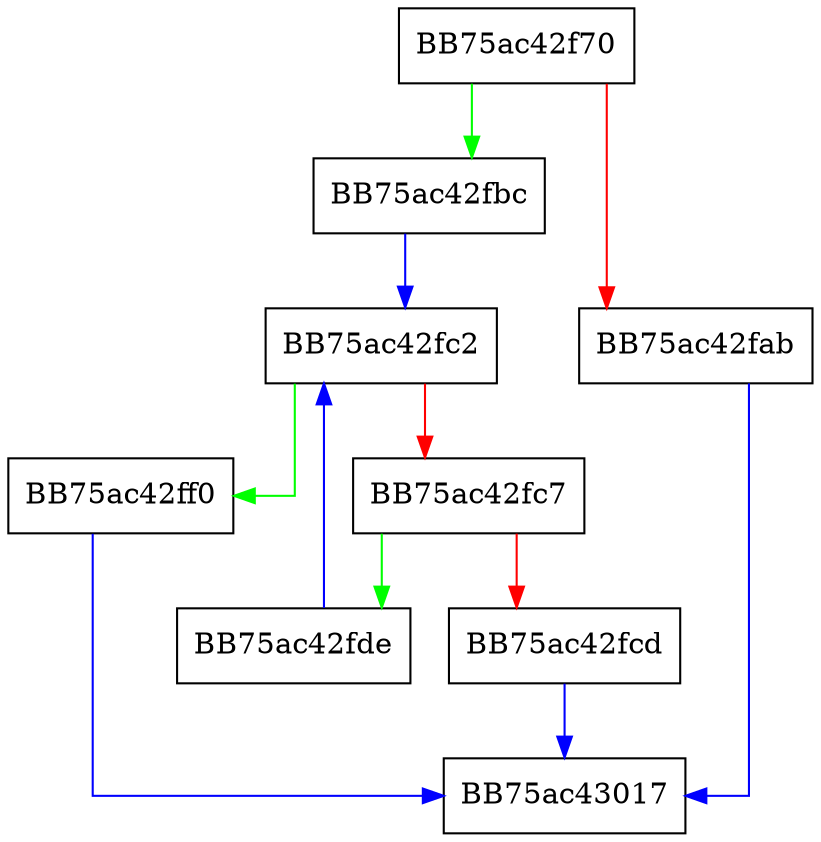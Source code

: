 digraph Ecma6Convert {
  node [shape="box"];
  graph [splines=ortho];
  BB75ac42f70 -> BB75ac42fbc [color="green"];
  BB75ac42f70 -> BB75ac42fab [color="red"];
  BB75ac42fab -> BB75ac43017 [color="blue"];
  BB75ac42fbc -> BB75ac42fc2 [color="blue"];
  BB75ac42fc2 -> BB75ac42ff0 [color="green"];
  BB75ac42fc2 -> BB75ac42fc7 [color="red"];
  BB75ac42fc7 -> BB75ac42fde [color="green"];
  BB75ac42fc7 -> BB75ac42fcd [color="red"];
  BB75ac42fcd -> BB75ac43017 [color="blue"];
  BB75ac42fde -> BB75ac42fc2 [color="blue"];
  BB75ac42ff0 -> BB75ac43017 [color="blue"];
}